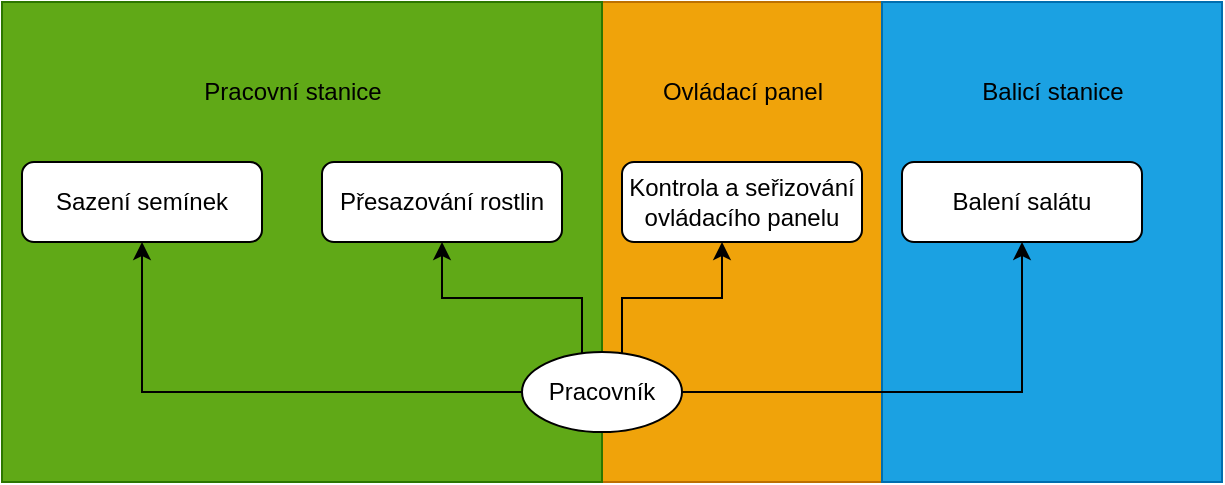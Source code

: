 <mxfile version="24.7.17">
  <diagram name="Page-1" id="SlOQxHc1ZeIWnJ3YO5iF">
    <mxGraphModel dx="819" dy="482" grid="1" gridSize="10" guides="1" tooltips="1" connect="1" arrows="1" fold="1" page="1" pageScale="1" pageWidth="827" pageHeight="1169" math="0" shadow="0">
      <root>
        <mxCell id="0" />
        <mxCell id="1" parent="0" />
        <mxCell id="lXKOsfCWURgA42-3FkYe-12" value="" style="rounded=0;whiteSpace=wrap;html=1;fillColor=#f0a30a;fontColor=#000000;strokeColor=#BD7000;" vertex="1" parent="1">
          <mxGeometry x="390" y="370" width="140" height="240" as="geometry" />
        </mxCell>
        <mxCell id="lXKOsfCWURgA42-3FkYe-10" value="" style="rounded=0;whiteSpace=wrap;html=1;fillColor=#1ba1e2;fontColor=#ffffff;strokeColor=#006EAF;" vertex="1" parent="1">
          <mxGeometry x="530" y="370" width="170" height="240" as="geometry" />
        </mxCell>
        <mxCell id="lXKOsfCWURgA42-3FkYe-11" value="" style="rounded=0;whiteSpace=wrap;html=1;fillColor=#60a917;fontColor=#ffffff;strokeColor=#2D7600;" vertex="1" parent="1">
          <mxGeometry x="90" y="370" width="300" height="240" as="geometry" />
        </mxCell>
        <mxCell id="lXKOsfCWURgA42-3FkYe-1" value="Sazení semínek" style="rounded=1;whiteSpace=wrap;html=1;" vertex="1" parent="1">
          <mxGeometry x="100" y="450" width="120" height="40" as="geometry" />
        </mxCell>
        <mxCell id="lXKOsfCWURgA42-3FkYe-6" style="edgeStyle=orthogonalEdgeStyle;rounded=0;orthogonalLoop=1;jettySize=auto;html=1;" edge="1" parent="1" source="lXKOsfCWURgA42-3FkYe-2" target="lXKOsfCWURgA42-3FkYe-1">
          <mxGeometry relative="1" as="geometry" />
        </mxCell>
        <mxCell id="lXKOsfCWURgA42-3FkYe-7" style="edgeStyle=orthogonalEdgeStyle;rounded=0;orthogonalLoop=1;jettySize=auto;html=1;" edge="1" parent="1" source="lXKOsfCWURgA42-3FkYe-2" target="lXKOsfCWURgA42-3FkYe-3">
          <mxGeometry relative="1" as="geometry">
            <Array as="points">
              <mxPoint x="380" y="518" />
              <mxPoint x="310" y="518" />
            </Array>
          </mxGeometry>
        </mxCell>
        <mxCell id="lXKOsfCWURgA42-3FkYe-8" style="edgeStyle=orthogonalEdgeStyle;rounded=0;orthogonalLoop=1;jettySize=auto;html=1;" edge="1" parent="1" source="lXKOsfCWURgA42-3FkYe-2" target="lXKOsfCWURgA42-3FkYe-4">
          <mxGeometry relative="1" as="geometry">
            <Array as="points">
              <mxPoint x="400" y="518" />
              <mxPoint x="450" y="518" />
            </Array>
          </mxGeometry>
        </mxCell>
        <mxCell id="lXKOsfCWURgA42-3FkYe-9" style="edgeStyle=orthogonalEdgeStyle;rounded=0;orthogonalLoop=1;jettySize=auto;html=1;" edge="1" parent="1" source="lXKOsfCWURgA42-3FkYe-2" target="lXKOsfCWURgA42-3FkYe-5">
          <mxGeometry relative="1" as="geometry" />
        </mxCell>
        <mxCell id="lXKOsfCWURgA42-3FkYe-2" value="Pracovník" style="ellipse;whiteSpace=wrap;html=1;" vertex="1" parent="1">
          <mxGeometry x="350" y="545" width="80" height="40" as="geometry" />
        </mxCell>
        <mxCell id="lXKOsfCWURgA42-3FkYe-3" value="Přesazování rostlin" style="rounded=1;whiteSpace=wrap;html=1;" vertex="1" parent="1">
          <mxGeometry x="250" y="450" width="120" height="40" as="geometry" />
        </mxCell>
        <mxCell id="lXKOsfCWURgA42-3FkYe-4" value="Kontrola a seřizování ovládacího panelu" style="rounded=1;whiteSpace=wrap;html=1;" vertex="1" parent="1">
          <mxGeometry x="400" y="450" width="120" height="40" as="geometry" />
        </mxCell>
        <mxCell id="lXKOsfCWURgA42-3FkYe-5" value="Balení salátu" style="rounded=1;whiteSpace=wrap;html=1;" vertex="1" parent="1">
          <mxGeometry x="540" y="450" width="120" height="40" as="geometry" />
        </mxCell>
        <mxCell id="lXKOsfCWURgA42-3FkYe-13" value="&lt;font color=&quot;#000000&quot;&gt;Pracovní stanice&lt;/font&gt;" style="text;html=1;align=center;verticalAlign=middle;resizable=0;points=[];autosize=1;strokeColor=none;fillColor=none;" vertex="1" parent="1">
          <mxGeometry x="180" y="400" width="110" height="30" as="geometry" />
        </mxCell>
        <mxCell id="lXKOsfCWURgA42-3FkYe-14" value="&lt;font color=&quot;#000000&quot;&gt;Ovládací panel&lt;/font&gt;" style="text;html=1;align=center;verticalAlign=middle;resizable=0;points=[];autosize=1;strokeColor=none;fillColor=none;" vertex="1" parent="1">
          <mxGeometry x="410" y="400" width="100" height="30" as="geometry" />
        </mxCell>
        <mxCell id="lXKOsfCWURgA42-3FkYe-15" value="&lt;font color=&quot;#000000&quot;&gt;Balicí stanice&lt;/font&gt;" style="text;html=1;align=center;verticalAlign=middle;resizable=0;points=[];autosize=1;strokeColor=none;fillColor=none;" vertex="1" parent="1">
          <mxGeometry x="570" y="400" width="90" height="30" as="geometry" />
        </mxCell>
      </root>
    </mxGraphModel>
  </diagram>
</mxfile>
